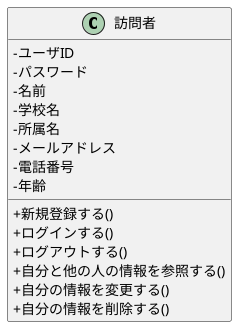 @startuml Web訪問者システムクラス図

skinparam classAttributeIconSize 0

class 訪問者 {
    '属性
    - ユーザID
    - パスワード
    - 名前
    - 学校名
    - 所属名
    - メールアドレス
    - 電話番号
    - 年齢

    '操作
    + 新規登録する()
    + ログインする()
    + ログアウトする()
    + 自分と他の人の情報を参照する()
    + 自分の情報を変更する()
    + 自分の情報を削除する()
}

@enduml